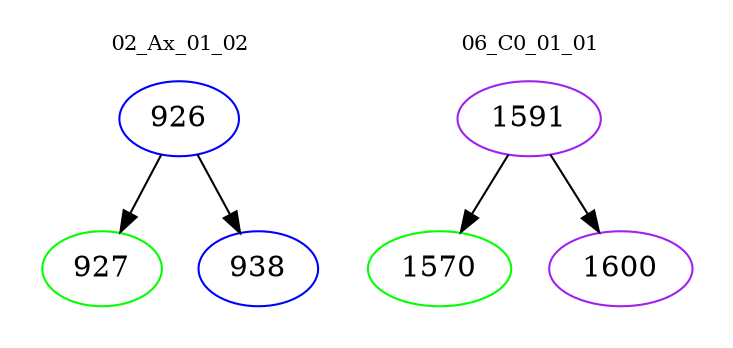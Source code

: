 digraph{
subgraph cluster_0 {
color = white
label = "02_Ax_01_02";
fontsize=10;
T0_926 [label="926", color="blue"]
T0_926 -> T0_927 [color="black"]
T0_927 [label="927", color="green"]
T0_926 -> T0_938 [color="black"]
T0_938 [label="938", color="blue"]
}
subgraph cluster_1 {
color = white
label = "06_C0_01_01";
fontsize=10;
T1_1591 [label="1591", color="purple"]
T1_1591 -> T1_1570 [color="black"]
T1_1570 [label="1570", color="green"]
T1_1591 -> T1_1600 [color="black"]
T1_1600 [label="1600", color="purple"]
}
}
